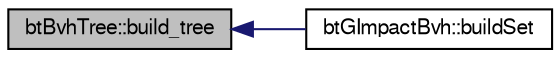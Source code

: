 digraph G
{
  bgcolor="transparent";
  edge [fontname="FreeSans",fontsize=10,labelfontname="FreeSans",labelfontsize=10];
  node [fontname="FreeSans",fontsize=10,shape=record];
  rankdir=LR;
  Node1 [label="btBvhTree::build_tree",height=0.2,width=0.4,color="black", fillcolor="grey75", style="filled" fontcolor="black"];
  Node1 -> Node2 [dir=back,color="midnightblue",fontsize=10,style="solid"];
  Node2 [label="btGImpactBvh::buildSet",height=0.2,width=0.4,color="black",URL="$classbt_g_impact_bvh.html#09c889dd33db157383fb5bdb17d58d51",tooltip="this rebuild the entire set"];
}
